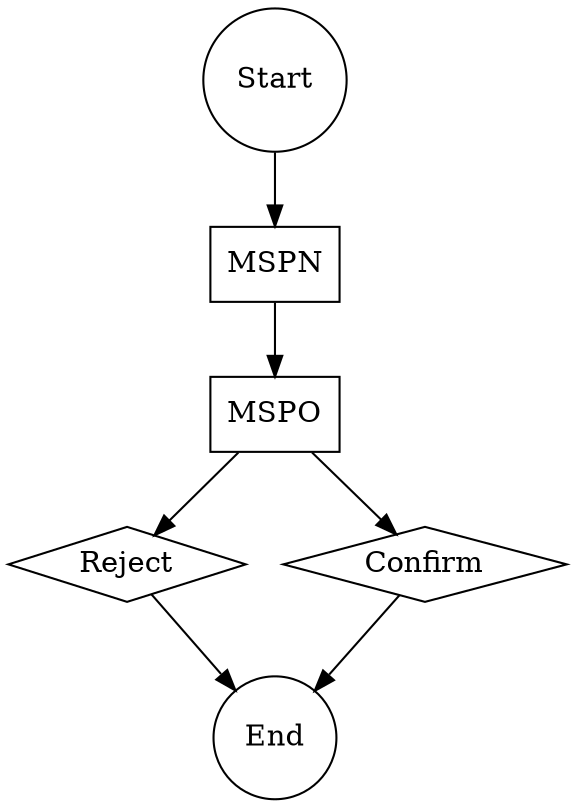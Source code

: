 

digraph G {
    Start [shape=circle]
    End [shape=circle]
    MSPN [shape=box]
    MSPO [shape=box]
    Reject [shape=diamond]
    Confirm [shape=diamond]
    
    Start -> MSPN
    MSPN -> MSPO
    MSPO -> Reject
    MSPO -> Confirm
    Reject -> End
    Confirm -> End
}